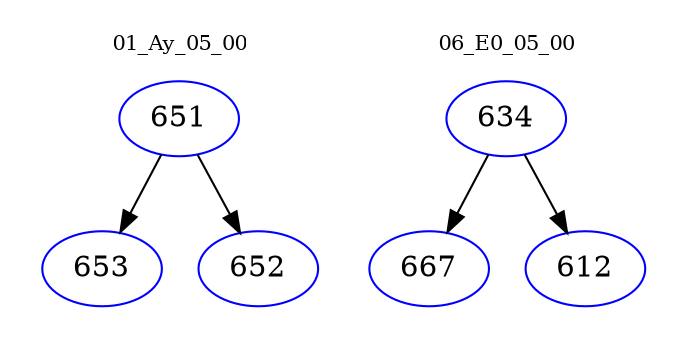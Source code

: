 digraph{
subgraph cluster_0 {
color = white
label = "01_Ay_05_00";
fontsize=10;
T0_651 [label="651", color="blue"]
T0_651 -> T0_653 [color="black"]
T0_653 [label="653", color="blue"]
T0_651 -> T0_652 [color="black"]
T0_652 [label="652", color="blue"]
}
subgraph cluster_1 {
color = white
label = "06_E0_05_00";
fontsize=10;
T1_634 [label="634", color="blue"]
T1_634 -> T1_667 [color="black"]
T1_667 [label="667", color="blue"]
T1_634 -> T1_612 [color="black"]
T1_612 [label="612", color="blue"]
}
}
